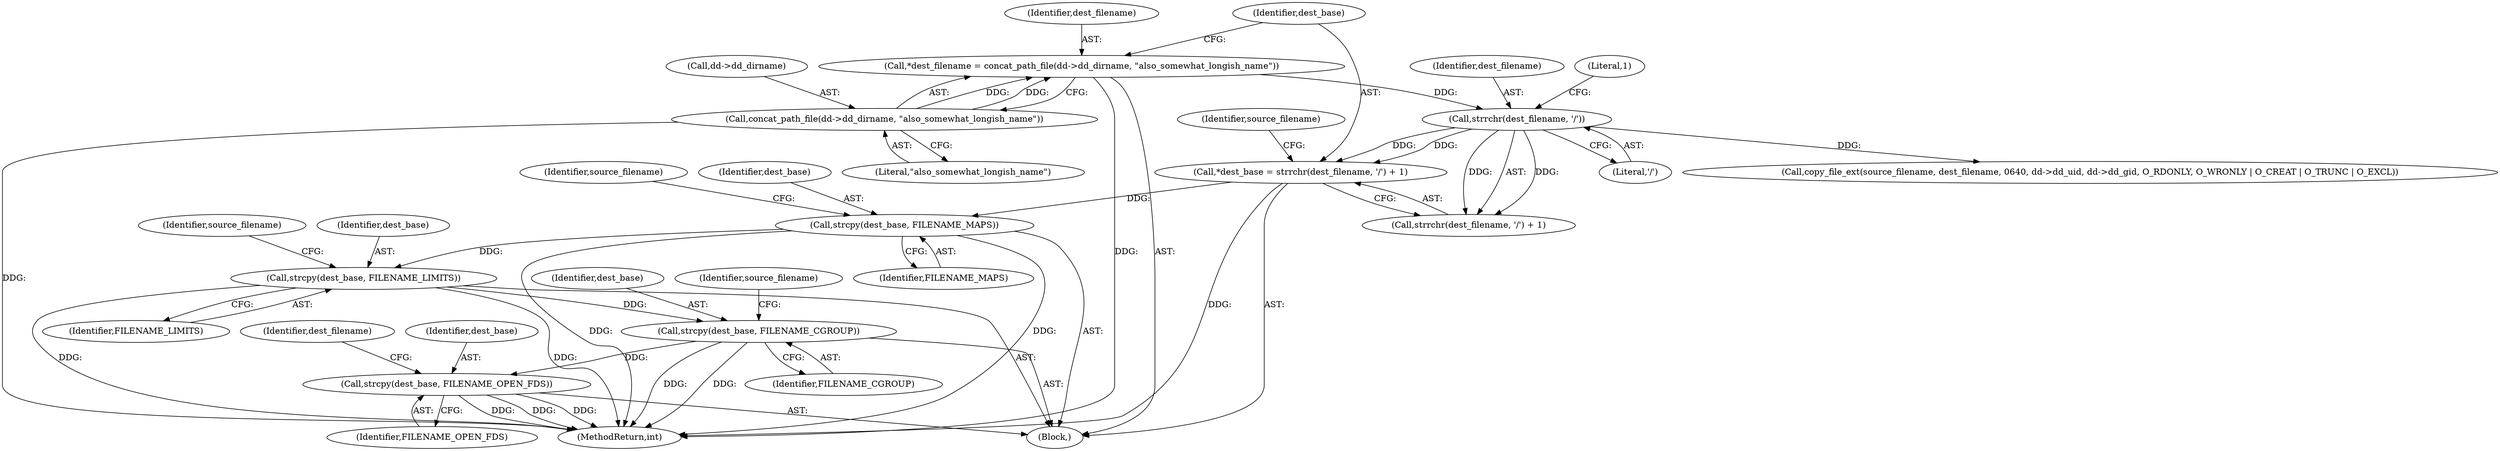 digraph "0_abrt_80408e9e24a1c10f85fd969e1853e0f192157f92_0@pointer" {
"1000666" [label="(Call,*dest_base = strrchr(dest_filename, '/') + 1)"];
"1000669" [label="(Call,strrchr(dest_filename, '/'))"];
"1000658" [label="(Call,*dest_filename = concat_path_file(dd->dd_dirname, \"also_somewhat_longish_name\"))"];
"1000660" [label="(Call,concat_path_file(dd->dd_dirname, \"also_somewhat_longish_name\"))"];
"1000678" [label="(Call,strcpy(dest_base, FILENAME_MAPS))"];
"1000704" [label="(Call,strcpy(dest_base, FILENAME_LIMITS))"];
"1000730" [label="(Call,strcpy(dest_base, FILENAME_CGROUP))"];
"1000751" [label="(Call,strcpy(dest_base, FILENAME_OPEN_FDS))"];
"1000670" [label="(Identifier,dest_filename)"];
"1000682" [label="(Identifier,source_filename)"];
"1000678" [label="(Call,strcpy(dest_base, FILENAME_MAPS))"];
"1000730" [label="(Call,strcpy(dest_base, FILENAME_CGROUP))"];
"1000667" [label="(Identifier,dest_base)"];
"1000679" [label="(Identifier,dest_base)"];
"1000664" [label="(Literal,\"also_somewhat_longish_name\")"];
"1000753" [label="(Identifier,FILENAME_OPEN_FDS)"];
"1000671" [label="(Literal,'/')"];
"1000661" [label="(Call,dd->dd_dirname)"];
"1000659" [label="(Identifier,dest_filename)"];
"1000706" [label="(Identifier,FILENAME_LIMITS)"];
"1000708" [label="(Identifier,source_filename)"];
"1000668" [label="(Call,strrchr(dest_filename, '/') + 1)"];
"1000734" [label="(Identifier,source_filename)"];
"1001180" [label="(MethodReturn,int)"];
"1000672" [label="(Literal,1)"];
"1000660" [label="(Call,concat_path_file(dd->dd_dirname, \"also_somewhat_longish_name\"))"];
"1000669" [label="(Call,strrchr(dest_filename, '/'))"];
"1000752" [label="(Identifier,dest_base)"];
"1000658" [label="(Call,*dest_filename = concat_path_file(dd->dd_dirname, \"also_somewhat_longish_name\"))"];
"1000731" [label="(Identifier,dest_base)"];
"1000624" [label="(Block,)"];
"1000755" [label="(Identifier,dest_filename)"];
"1000666" [label="(Call,*dest_base = strrchr(dest_filename, '/') + 1)"];
"1000705" [label="(Identifier,dest_base)"];
"1000675" [label="(Identifier,source_filename)"];
"1000751" [label="(Call,strcpy(dest_base, FILENAME_OPEN_FDS))"];
"1000704" [label="(Call,strcpy(dest_base, FILENAME_LIMITS))"];
"1000680" [label="(Identifier,FILENAME_MAPS)"];
"1000732" [label="(Identifier,FILENAME_CGROUP)"];
"1000681" [label="(Call,copy_file_ext(source_filename, dest_filename, 0640, dd->dd_uid, dd->dd_gid, O_RDONLY, O_WRONLY | O_CREAT | O_TRUNC | O_EXCL))"];
"1000666" -> "1000624"  [label="AST: "];
"1000666" -> "1000668"  [label="CFG: "];
"1000667" -> "1000666"  [label="AST: "];
"1000668" -> "1000666"  [label="AST: "];
"1000675" -> "1000666"  [label="CFG: "];
"1000666" -> "1001180"  [label="DDG: "];
"1000669" -> "1000666"  [label="DDG: "];
"1000669" -> "1000666"  [label="DDG: "];
"1000666" -> "1000678"  [label="DDG: "];
"1000669" -> "1000668"  [label="AST: "];
"1000669" -> "1000671"  [label="CFG: "];
"1000670" -> "1000669"  [label="AST: "];
"1000671" -> "1000669"  [label="AST: "];
"1000672" -> "1000669"  [label="CFG: "];
"1000669" -> "1000668"  [label="DDG: "];
"1000669" -> "1000668"  [label="DDG: "];
"1000658" -> "1000669"  [label="DDG: "];
"1000669" -> "1000681"  [label="DDG: "];
"1000658" -> "1000624"  [label="AST: "];
"1000658" -> "1000660"  [label="CFG: "];
"1000659" -> "1000658"  [label="AST: "];
"1000660" -> "1000658"  [label="AST: "];
"1000667" -> "1000658"  [label="CFG: "];
"1000658" -> "1001180"  [label="DDG: "];
"1000660" -> "1000658"  [label="DDG: "];
"1000660" -> "1000658"  [label="DDG: "];
"1000660" -> "1000664"  [label="CFG: "];
"1000661" -> "1000660"  [label="AST: "];
"1000664" -> "1000660"  [label="AST: "];
"1000660" -> "1001180"  [label="DDG: "];
"1000678" -> "1000624"  [label="AST: "];
"1000678" -> "1000680"  [label="CFG: "];
"1000679" -> "1000678"  [label="AST: "];
"1000680" -> "1000678"  [label="AST: "];
"1000682" -> "1000678"  [label="CFG: "];
"1000678" -> "1001180"  [label="DDG: "];
"1000678" -> "1001180"  [label="DDG: "];
"1000678" -> "1000704"  [label="DDG: "];
"1000704" -> "1000624"  [label="AST: "];
"1000704" -> "1000706"  [label="CFG: "];
"1000705" -> "1000704"  [label="AST: "];
"1000706" -> "1000704"  [label="AST: "];
"1000708" -> "1000704"  [label="CFG: "];
"1000704" -> "1001180"  [label="DDG: "];
"1000704" -> "1001180"  [label="DDG: "];
"1000704" -> "1000730"  [label="DDG: "];
"1000730" -> "1000624"  [label="AST: "];
"1000730" -> "1000732"  [label="CFG: "];
"1000731" -> "1000730"  [label="AST: "];
"1000732" -> "1000730"  [label="AST: "];
"1000734" -> "1000730"  [label="CFG: "];
"1000730" -> "1001180"  [label="DDG: "];
"1000730" -> "1001180"  [label="DDG: "];
"1000730" -> "1000751"  [label="DDG: "];
"1000751" -> "1000624"  [label="AST: "];
"1000751" -> "1000753"  [label="CFG: "];
"1000752" -> "1000751"  [label="AST: "];
"1000753" -> "1000751"  [label="AST: "];
"1000755" -> "1000751"  [label="CFG: "];
"1000751" -> "1001180"  [label="DDG: "];
"1000751" -> "1001180"  [label="DDG: "];
"1000751" -> "1001180"  [label="DDG: "];
}
